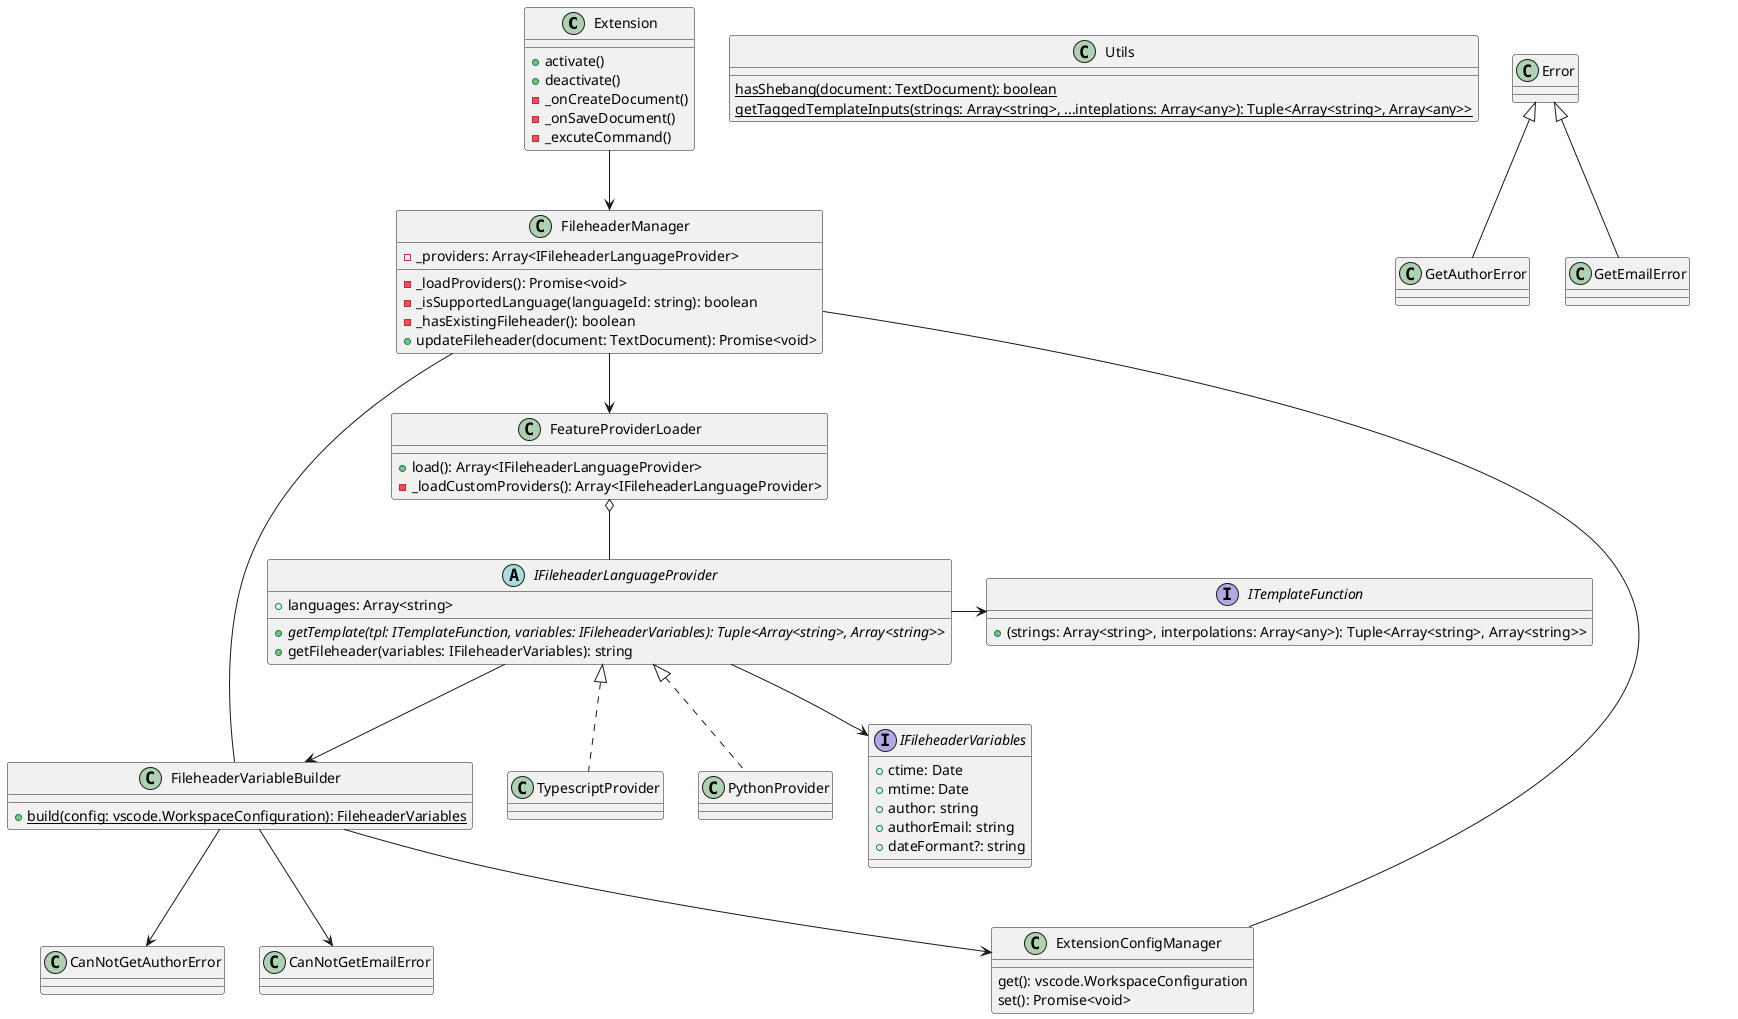 @startuml Architecture
class Extension {
    + activate()
    + deactivate()
    - _onCreateDocument()
    - _onSaveDocument()
    - _excuteCommand()
}

Extension --> FileheaderManager

FileheaderManager --> FeatureProviderLoader

FeatureProviderLoader o-- IFileheaderLanguageProvider

class FileheaderManager {
    - _providers: Array<IFileheaderLanguageProvider>
    - _loadProviders(): Promise<void>
    - _isSupportedLanguage(languageId: string): boolean
    - _hasExistingFileheader(): boolean
    + updateFileheader(document: TextDocument): Promise<void>
}
FileheaderManager -- FileheaderVariableBuilder
FileheaderManager -- ExtensionConfigManager
class FeatureProviderLoader {
    + load(): Array<IFileheaderLanguageProvider>
    - _loadCustomProviders(): Array<IFileheaderLanguageProvider>
}

abstract class IFileheaderLanguageProvider {
    + languages: Array<string>
    + {abstract} getTemplate(tpl: ITemplateFunction, variables: IFileheaderVariables): Tuple<Array<string>, Array<string>>
    + getFileheader(variables: IFileheaderVariables): string
}

IFileheaderLanguageProvider --> FileheaderVariableBuilder
IFileheaderLanguageProvider -> ITemplateFunction

class TypescriptProvider implements IFileheaderLanguageProvider {
}

class PythonProvider implements IFileheaderLanguageProvider {
}


interface IFileheaderVariables {
    + ctime: Date
    + mtime: Date
    + author: string
    + authorEmail: string
    + dateFormant?: string
}

interface ITemplateFunction {
    + (strings: Array<string>, interpolations: Array<any>): Tuple<Array<string>, Array<string>>
}

class FileheaderVariableBuilder {
    + {static} build(config: vscode.WorkspaceConfiguration): FileheaderVariables
}

class ExtensionConfigManager {
    get(): vscode.WorkspaceConfiguration
    set(): Promise<void>
}

IFileheaderLanguageProvider --> IFileheaderVariables

class Utils {
    {static} hasShebang(document: TextDocument): boolean
    {static} getTaggedTemplateInputs(strings: Array<string>, ...inteplations: Array<any>): Tuple<Array<string>, Array<any>>
}

FileheaderVariableBuilder --> CanNotGetAuthorError
FileheaderVariableBuilder --> CanNotGetEmailError
FileheaderVariableBuilder --> ExtensionConfigManager

class Error {}

class GetAuthorError extends Error {}
class GetEmailError extends Error {}
@enduml